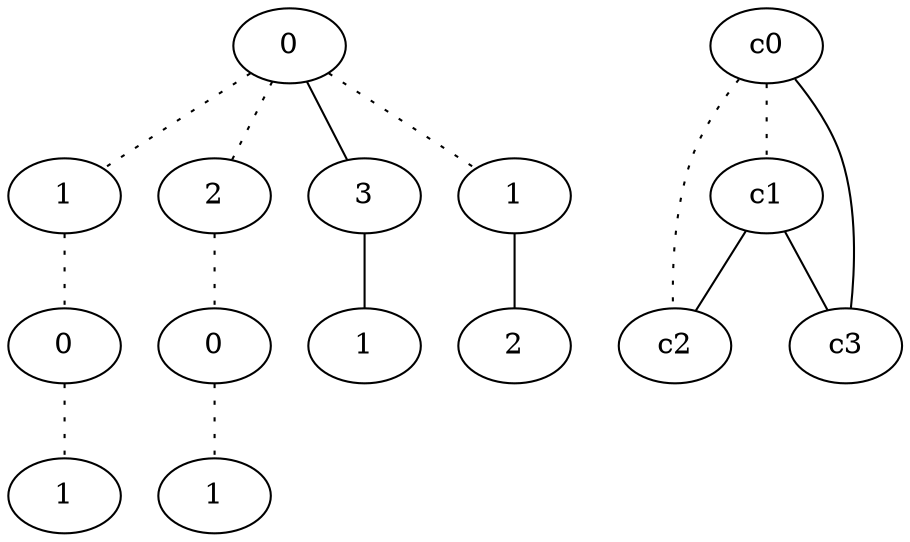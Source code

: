 graph {
a0[label=0];
a1[label=1];
a2[label=0];
a3[label=1];
a4[label=2];
a5[label=0];
a6[label=1];
a7[label=3];
a8[label=1];
a9[label=1];
a10[label=2];
a0 -- a1 [style=dotted];
a0 -- a4 [style=dotted];
a0 -- a7;
a0 -- a9 [style=dotted];
a1 -- a2 [style=dotted];
a2 -- a3 [style=dotted];
a4 -- a5 [style=dotted];
a5 -- a6 [style=dotted];
a7 -- a8;
a9 -- a10;
c0 -- c1 [style=dotted];
c0 -- c2 [style=dotted];
c0 -- c3;
c1 -- c2;
c1 -- c3;
}
